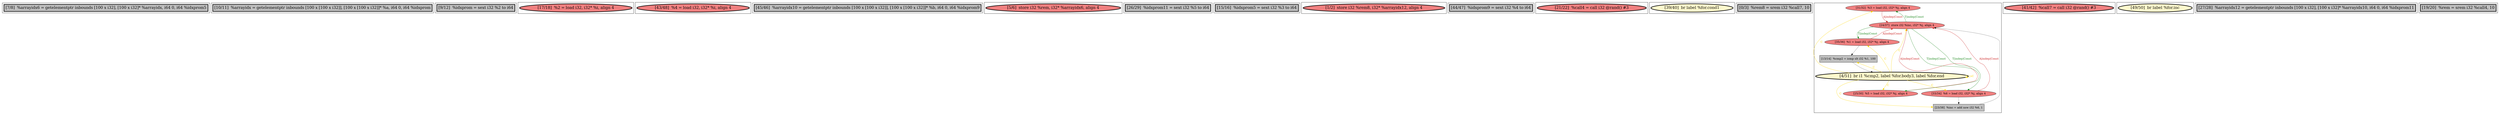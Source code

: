 
digraph G {





subgraph cluster18 {


node2158 [penwidth=3.0,fontsize=20,fillcolor=grey,label="[7/8]  %arrayidx6 = getelementptr inbounds [100 x i32], [100 x i32]* %arrayidx, i64 0, i64 %idxprom5",shape=rectangle,style=filled ]



}

subgraph cluster16 {


node2156 [penwidth=3.0,fontsize=20,fillcolor=grey,label="[10/11]  %arrayidx = getelementptr inbounds [100 x [100 x i32]], [100 x [100 x i32]]* %a, i64 0, i64 %idxprom",shape=rectangle,style=filled ]



}

subgraph cluster17 {


node2157 [penwidth=3.0,fontsize=20,fillcolor=grey,label="[9/12]  %idxprom = sext i32 %2 to i64",shape=rectangle,style=filled ]



}

subgraph cluster4 {


node2137 [penwidth=3.0,fontsize=20,fillcolor=lightcoral,label="[17/18]  %2 = load i32, i32* %i, align 4",shape=ellipse,style=filled ]



}

subgraph cluster3 {


node2136 [penwidth=3.0,fontsize=20,fillcolor=lightcoral,label="[43/48]  %4 = load i32, i32* %i, align 4",shape=ellipse,style=filled ]



}

subgraph cluster2 {


node2135 [penwidth=3.0,fontsize=20,fillcolor=grey,label="[45/46]  %arrayidx10 = getelementptr inbounds [100 x [100 x i32]], [100 x [100 x i32]]* %b, i64 0, i64 %idxprom9",shape=rectangle,style=filled ]



}

subgraph cluster1 {


node2134 [penwidth=3.0,fontsize=20,fillcolor=lightcoral,label="[5/6]  store i32 %rem, i32* %arrayidx6, align 4",shape=ellipse,style=filled ]



}

subgraph cluster12 {


node2152 [penwidth=3.0,fontsize=20,fillcolor=grey,label="[26/29]  %idxprom11 = sext i32 %5 to i64",shape=rectangle,style=filled ]



}

subgraph cluster5 {


node2138 [penwidth=3.0,fontsize=20,fillcolor=grey,label="[15/16]  %idxprom5 = sext i32 %3 to i64",shape=rectangle,style=filled ]



}

subgraph cluster0 {


node2133 [penwidth=3.0,fontsize=20,fillcolor=lightcoral,label="[1/2]  store i32 %rem8, i32* %arrayidx12, align 4",shape=ellipse,style=filled ]



}

subgraph cluster6 {


node2139 [penwidth=3.0,fontsize=20,fillcolor=grey,label="[44/47]  %idxprom9 = sext i32 %4 to i64",shape=rectangle,style=filled ]



}

subgraph cluster14 {


node2154 [penwidth=3.0,fontsize=20,fillcolor=lightcoral,label="[21/22]  %call4 = call i32 @rand() #3",shape=ellipse,style=filled ]



}

subgraph cluster7 {


node2140 [penwidth=3.0,fontsize=20,fillcolor=lemonchiffon,label="[39/40]  br label %for.cond1",shape=ellipse,style=filled ]



}

subgraph cluster8 {


node2141 [penwidth=3.0,fontsize=20,fillcolor=grey,label="[0/3]  %rem8 = srem i32 %call7, 10",shape=rectangle,style=filled ]



}

subgraph cluster9 {


node2148 [fillcolor=lightcoral,label="[31/32]  %3 = load i32, i32* %j, align 4",shape=ellipse,style=filled ]
node2143 [fillcolor=grey,label="[13/14]  %cmp2 = icmp slt i32 %1, 100",shape=rectangle,style=filled ]
node2142 [fillcolor=lightcoral,label="[33/34]  %6 = load i32, i32* %j, align 4",shape=ellipse,style=filled ]
node2144 [fillcolor=lightcoral,label="[25/30]  %5 = load i32, i32* %j, align 4",shape=ellipse,style=filled ]
node2145 [fillcolor=lightcoral,label="[35/36]  %1 = load i32, i32* %j, align 4",shape=ellipse,style=filled ]
node2146 [penwidth=3.0,fontsize=20,fillcolor=lemonchiffon,label="[4/51]  br i1 %cmp2, label %for.body3, label %for.end",shape=ellipse,style=filled ]
node2149 [fillcolor=grey,label="[23/38]  %inc = add nsw i32 %6, 1",shape=rectangle,style=filled ]
node2147 [fillcolor=lightcoral,label="[24/37]  store i32 %inc, i32* %j, align 4",shape=ellipse,style=filled ]

node2146->node2149 [style=solid,color=gold,label="C",penwidth=1.0,fontcolor=gold ]
node2146->node2146 [style=solid,color=gold,label="C",penwidth=1.0,fontcolor=gold ]
node2145->node2147 [style=solid,color=firebrick3,label="A|indep|Const",penwidth=1.0,fontcolor=firebrick3 ]
node2145->node2143 [style=solid,color=black,label="",penwidth=0.5,fontcolor=black ]
node2142->node2147 [style=solid,color=firebrick3,label="A|indep|Const",penwidth=1.0,fontcolor=firebrick3 ]
node2147->node2142 [style=solid,color=forestgreen,label="T|indep|Const",penwidth=1.0,fontcolor=forestgreen ]
node2148->node2147 [style=solid,color=firebrick3,label="A|indep|Const",penwidth=1.0,fontcolor=firebrick3 ]
node2146->node2144 [style=solid,color=gold,label="C",penwidth=1.0,fontcolor=gold ]
node2147->node2148 [style=solid,color=forestgreen,label="T|indep|Const",penwidth=1.0,fontcolor=forestgreen ]
node2149->node2147 [style=solid,color=black,label="",penwidth=0.5,fontcolor=black ]
node2146->node2148 [style=solid,color=gold,label="C",penwidth=1.0,fontcolor=gold ]
node2147->node2145 [style=solid,color=forestgreen,label="T|indep|Const",penwidth=1.0,fontcolor=forestgreen ]
node2143->node2146 [style=solid,color=black,label="",penwidth=0.5,fontcolor=black ]
node2144->node2147 [style=solid,color=firebrick3,label="A|indep|Const",penwidth=1.0,fontcolor=firebrick3 ]
node2146->node2147 [style=solid,color=gold,label="C",penwidth=1.0,fontcolor=gold ]
node2147->node2144 [style=solid,color=forestgreen,label="T|indep|Const",penwidth=1.0,fontcolor=forestgreen ]
node2146->node2145 [style=solid,color=gold,label="C",penwidth=1.0,fontcolor=gold ]
node2146->node2143 [style=solid,color=gold,label="C",penwidth=1.0,fontcolor=gold ]
node2146->node2142 [style=solid,color=gold,label="C",penwidth=1.0,fontcolor=gold ]
node2142->node2149 [style=solid,color=black,label="",penwidth=0.5,fontcolor=black ]


}

subgraph cluster10 {


node2150 [penwidth=3.0,fontsize=20,fillcolor=lightcoral,label="[41/42]  %call7 = call i32 @rand() #3",shape=ellipse,style=filled ]



}

subgraph cluster11 {


node2151 [penwidth=3.0,fontsize=20,fillcolor=lemonchiffon,label="[49/50]  br label %for.inc",shape=ellipse,style=filled ]



}

subgraph cluster13 {


node2153 [penwidth=3.0,fontsize=20,fillcolor=grey,label="[27/28]  %arrayidx12 = getelementptr inbounds [100 x i32], [100 x i32]* %arrayidx10, i64 0, i64 %idxprom11",shape=rectangle,style=filled ]



}

subgraph cluster15 {


node2155 [penwidth=3.0,fontsize=20,fillcolor=grey,label="[19/20]  %rem = srem i32 %call4, 10",shape=rectangle,style=filled ]



}

}

